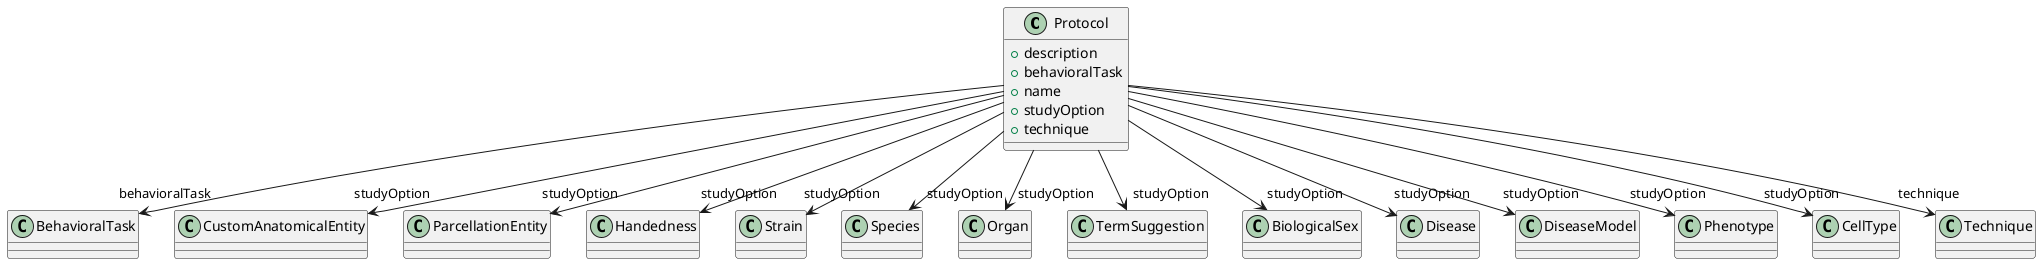 @startuml
class Protocol {
+description
+behavioralTask
+name
+studyOption
+technique

}
Protocol -d-> "behavioralTask" BehavioralTask
Protocol -d-> "studyOption" CustomAnatomicalEntity
Protocol -d-> "studyOption" ParcellationEntity
Protocol -d-> "studyOption" Handedness
Protocol -d-> "studyOption" Strain
Protocol -d-> "studyOption" Species
Protocol -d-> "studyOption" Organ
Protocol -d-> "studyOption" TermSuggestion
Protocol -d-> "studyOption" BiologicalSex
Protocol -d-> "studyOption" Disease
Protocol -d-> "studyOption" DiseaseModel
Protocol -d-> "studyOption" Phenotype
Protocol -d-> "studyOption" CellType
Protocol -d-> "technique" Technique

@enduml